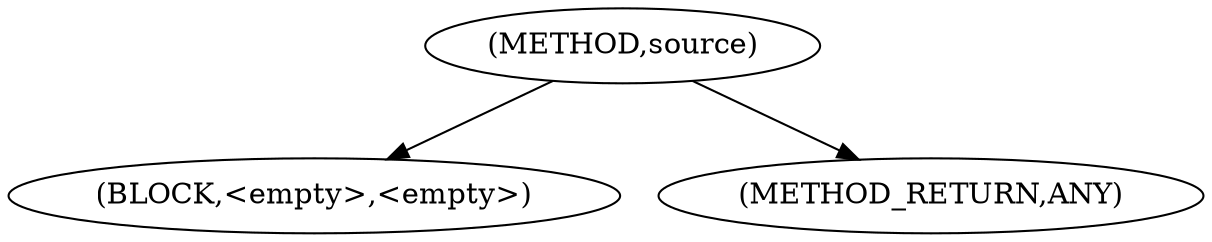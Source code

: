 digraph "source" {  
"49" [label = <(METHOD,source)> ]
"50" [label = <(BLOCK,&lt;empty&gt;,&lt;empty&gt;)> ]
"51" [label = <(METHOD_RETURN,ANY)> ]
  "49" -> "50" 
  "49" -> "51" 
}
